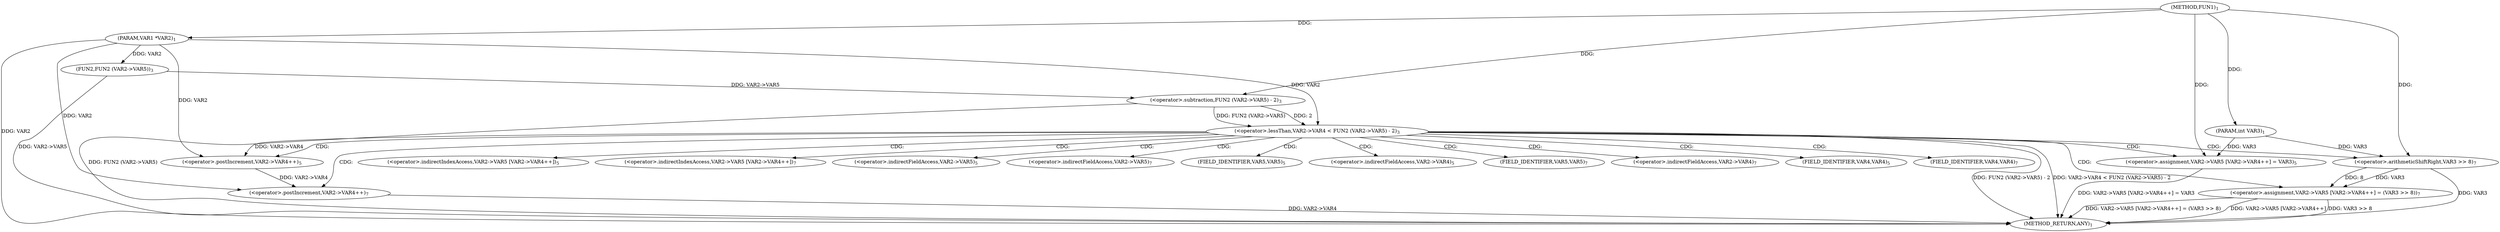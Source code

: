 digraph "FUN1" {  
"8" [label = <(METHOD,FUN1)<SUB>1</SUB>> ]
"46" [label = <(METHOD_RETURN,ANY)<SUB>1</SUB>> ]
"9" [label = <(PARAM,VAR1 *VAR2)<SUB>1</SUB>> ]
"10" [label = <(PARAM,int VAR3)<SUB>1</SUB>> ]
"13" [label = <(&lt;operator&gt;.lessThan,VAR2-&gt;VAR4 &lt; FUN2 (VAR2-&gt;VAR5) - 2)<SUB>3</SUB>> ]
"24" [label = <(&lt;operator&gt;.assignment,VAR2-&gt;VAR5 [VAR2-&gt;VAR4++] = VAR3)<SUB>5</SUB>> ]
"34" [label = <(&lt;operator&gt;.assignment,VAR2-&gt;VAR5 [VAR2-&gt;VAR4++] = (VAR3 &gt;&gt; 8))<SUB>7</SUB>> ]
"17" [label = <(&lt;operator&gt;.subtraction,FUN2 (VAR2-&gt;VAR5) - 2)<SUB>3</SUB>> ]
"18" [label = <(FUN2,FUN2 (VAR2-&gt;VAR5))<SUB>3</SUB>> ]
"43" [label = <(&lt;operator&gt;.arithmeticShiftRight,VAR3 &gt;&gt; 8)<SUB>7</SUB>> ]
"29" [label = <(&lt;operator&gt;.postIncrement,VAR2-&gt;VAR4++)<SUB>5</SUB>> ]
"39" [label = <(&lt;operator&gt;.postIncrement,VAR2-&gt;VAR4++)<SUB>7</SUB>> ]
"25" [label = <(&lt;operator&gt;.indirectIndexAccess,VAR2-&gt;VAR5 [VAR2-&gt;VAR4++])<SUB>5</SUB>> ]
"35" [label = <(&lt;operator&gt;.indirectIndexAccess,VAR2-&gt;VAR5 [VAR2-&gt;VAR4++])<SUB>7</SUB>> ]
"26" [label = <(&lt;operator&gt;.indirectFieldAccess,VAR2-&gt;VAR5)<SUB>5</SUB>> ]
"36" [label = <(&lt;operator&gt;.indirectFieldAccess,VAR2-&gt;VAR5)<SUB>7</SUB>> ]
"28" [label = <(FIELD_IDENTIFIER,VAR5,VAR5)<SUB>5</SUB>> ]
"30" [label = <(&lt;operator&gt;.indirectFieldAccess,VAR2-&gt;VAR4)<SUB>5</SUB>> ]
"38" [label = <(FIELD_IDENTIFIER,VAR5,VAR5)<SUB>7</SUB>> ]
"40" [label = <(&lt;operator&gt;.indirectFieldAccess,VAR2-&gt;VAR4)<SUB>7</SUB>> ]
"32" [label = <(FIELD_IDENTIFIER,VAR4,VAR4)<SUB>5</SUB>> ]
"42" [label = <(FIELD_IDENTIFIER,VAR4,VAR4)<SUB>7</SUB>> ]
  "9" -> "46"  [ label = "DDG: VAR2"] 
  "18" -> "46"  [ label = "DDG: VAR2-&gt;VAR5"] 
  "17" -> "46"  [ label = "DDG: FUN2 (VAR2-&gt;VAR5)"] 
  "13" -> "46"  [ label = "DDG: FUN2 (VAR2-&gt;VAR5) - 2"] 
  "13" -> "46"  [ label = "DDG: VAR2-&gt;VAR4 &lt; FUN2 (VAR2-&gt;VAR5) - 2"] 
  "24" -> "46"  [ label = "DDG: VAR2-&gt;VAR5 [VAR2-&gt;VAR4++] = VAR3"] 
  "39" -> "46"  [ label = "DDG: VAR2-&gt;VAR4"] 
  "34" -> "46"  [ label = "DDG: VAR2-&gt;VAR5 [VAR2-&gt;VAR4++]"] 
  "43" -> "46"  [ label = "DDG: VAR3"] 
  "34" -> "46"  [ label = "DDG: VAR3 &gt;&gt; 8"] 
  "34" -> "46"  [ label = "DDG: VAR2-&gt;VAR5 [VAR2-&gt;VAR4++] = (VAR3 &gt;&gt; 8)"] 
  "8" -> "9"  [ label = "DDG: "] 
  "8" -> "10"  [ label = "DDG: "] 
  "9" -> "13"  [ label = "DDG: VAR2"] 
  "17" -> "13"  [ label = "DDG: FUN2 (VAR2-&gt;VAR5)"] 
  "17" -> "13"  [ label = "DDG: 2"] 
  "10" -> "24"  [ label = "DDG: VAR3"] 
  "8" -> "24"  [ label = "DDG: "] 
  "43" -> "34"  [ label = "DDG: VAR3"] 
  "43" -> "34"  [ label = "DDG: 8"] 
  "18" -> "17"  [ label = "DDG: VAR2-&gt;VAR5"] 
  "8" -> "17"  [ label = "DDG: "] 
  "9" -> "18"  [ label = "DDG: VAR2"] 
  "8" -> "43"  [ label = "DDG: "] 
  "10" -> "43"  [ label = "DDG: VAR3"] 
  "9" -> "29"  [ label = "DDG: VAR2"] 
  "13" -> "29"  [ label = "DDG: VAR2-&gt;VAR4"] 
  "9" -> "39"  [ label = "DDG: VAR2"] 
  "29" -> "39"  [ label = "DDG: VAR2-&gt;VAR4"] 
  "13" -> "40"  [ label = "CDG: "] 
  "13" -> "24"  [ label = "CDG: "] 
  "13" -> "30"  [ label = "CDG: "] 
  "13" -> "29"  [ label = "CDG: "] 
  "13" -> "34"  [ label = "CDG: "] 
  "13" -> "32"  [ label = "CDG: "] 
  "13" -> "26"  [ label = "CDG: "] 
  "13" -> "42"  [ label = "CDG: "] 
  "13" -> "28"  [ label = "CDG: "] 
  "13" -> "36"  [ label = "CDG: "] 
  "13" -> "35"  [ label = "CDG: "] 
  "13" -> "38"  [ label = "CDG: "] 
  "13" -> "25"  [ label = "CDG: "] 
  "13" -> "39"  [ label = "CDG: "] 
  "13" -> "43"  [ label = "CDG: "] 
}
